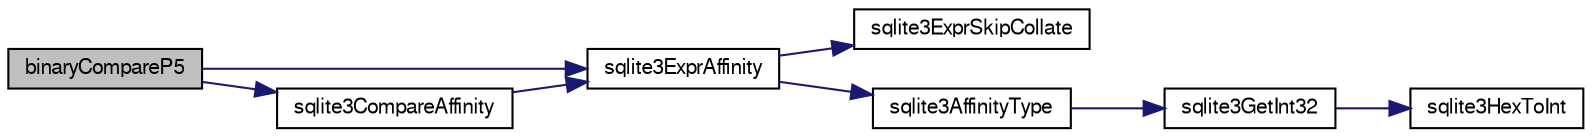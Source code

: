 digraph "binaryCompareP5"
{
  edge [fontname="FreeSans",fontsize="10",labelfontname="FreeSans",labelfontsize="10"];
  node [fontname="FreeSans",fontsize="10",shape=record];
  rankdir="LR";
  Node20497 [label="binaryCompareP5",height=0.2,width=0.4,color="black", fillcolor="grey75", style="filled", fontcolor="black"];
  Node20497 -> Node20498 [color="midnightblue",fontsize="10",style="solid",fontname="FreeSans"];
  Node20498 [label="sqlite3ExprAffinity",height=0.2,width=0.4,color="black", fillcolor="white", style="filled",URL="$sqlite3_8c.html#aca6a667380b05650f917422118d8b7d3"];
  Node20498 -> Node20499 [color="midnightblue",fontsize="10",style="solid",fontname="FreeSans"];
  Node20499 [label="sqlite3ExprSkipCollate",height=0.2,width=0.4,color="black", fillcolor="white", style="filled",URL="$sqlite3_8c.html#a91b59896d4e3534de7c33940dca8537c"];
  Node20498 -> Node20500 [color="midnightblue",fontsize="10",style="solid",fontname="FreeSans"];
  Node20500 [label="sqlite3AffinityType",height=0.2,width=0.4,color="black", fillcolor="white", style="filled",URL="$sqlite3_8c.html#ad3b6641027549ec6634f6239256676bd"];
  Node20500 -> Node20501 [color="midnightblue",fontsize="10",style="solid",fontname="FreeSans"];
  Node20501 [label="sqlite3GetInt32",height=0.2,width=0.4,color="black", fillcolor="white", style="filled",URL="$sqlite3_8c.html#a5f876209b4343549fc9224cd11c70928"];
  Node20501 -> Node20502 [color="midnightblue",fontsize="10",style="solid",fontname="FreeSans"];
  Node20502 [label="sqlite3HexToInt",height=0.2,width=0.4,color="black", fillcolor="white", style="filled",URL="$sqlite3_8c.html#ae3802c77b18399c03c8c9f973ff47239"];
  Node20497 -> Node20503 [color="midnightblue",fontsize="10",style="solid",fontname="FreeSans"];
  Node20503 [label="sqlite3CompareAffinity",height=0.2,width=0.4,color="black", fillcolor="white", style="filled",URL="$sqlite3_8c.html#a4bd560a9a6a8d11bec0a070a46eb38fa"];
  Node20503 -> Node20498 [color="midnightblue",fontsize="10",style="solid",fontname="FreeSans"];
}
